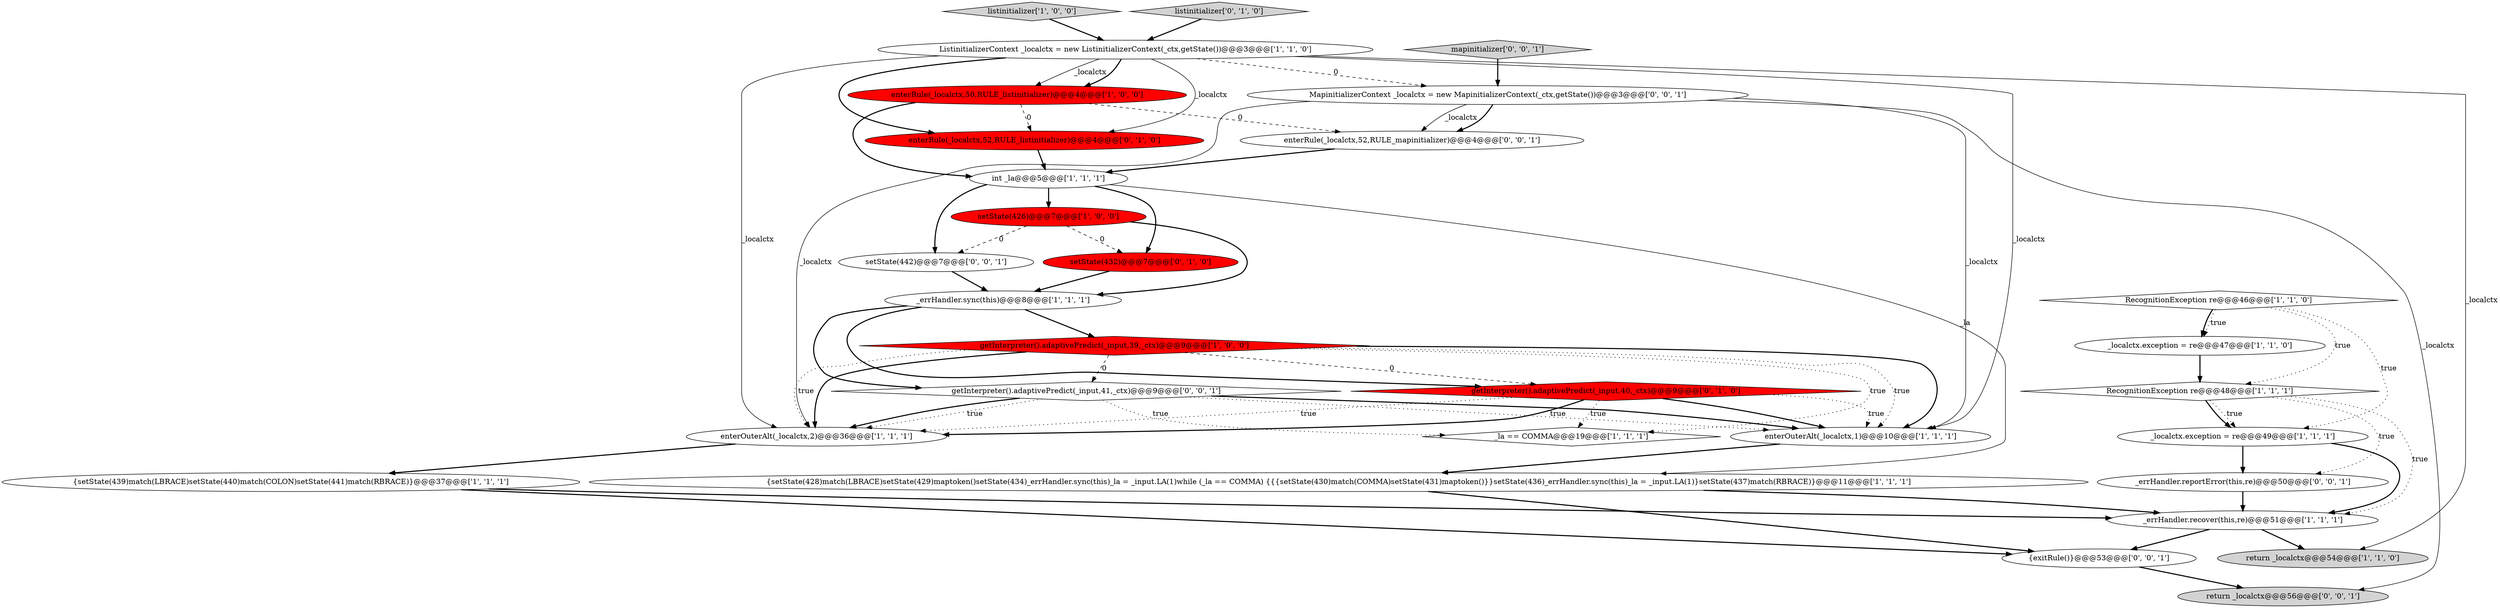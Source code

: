 digraph {
14 [style = filled, label = "_la == COMMA@@@19@@@['1', '1', '1']", fillcolor = white, shape = diamond image = "AAA0AAABBB1BBB"];
17 [style = filled, label = "setState(426)@@@7@@@['1', '0', '0']", fillcolor = red, shape = ellipse image = "AAA1AAABBB1BBB"];
8 [style = filled, label = "enterOuterAlt(_localctx,2)@@@36@@@['1', '1', '1']", fillcolor = white, shape = ellipse image = "AAA0AAABBB1BBB"];
5 [style = filled, label = "getInterpreter().adaptivePredict(_input,39,_ctx)@@@9@@@['1', '0', '0']", fillcolor = red, shape = diamond image = "AAA1AAABBB1BBB"];
7 [style = filled, label = "_errHandler.sync(this)@@@8@@@['1', '1', '1']", fillcolor = white, shape = ellipse image = "AAA0AAABBB1BBB"];
0 [style = filled, label = "{setState(428)match(LBRACE)setState(429)maptoken()setState(434)_errHandler.sync(this)_la = _input.LA(1)while (_la == COMMA) {{{setState(430)match(COMMA)setState(431)maptoken()}}setState(436)_errHandler.sync(this)_la = _input.LA(1)}setState(437)match(RBRACE)}@@@11@@@['1', '1', '1']", fillcolor = white, shape = ellipse image = "AAA0AAABBB1BBB"];
3 [style = filled, label = "enterOuterAlt(_localctx,1)@@@10@@@['1', '1', '1']", fillcolor = white, shape = ellipse image = "AAA0AAABBB1BBB"];
10 [style = filled, label = "ListinitializerContext _localctx = new ListinitializerContext(_ctx,getState())@@@3@@@['1', '1', '0']", fillcolor = white, shape = ellipse image = "AAA0AAABBB1BBB"];
24 [style = filled, label = "MapinitializerContext _localctx = new MapinitializerContext(_ctx,getState())@@@3@@@['0', '0', '1']", fillcolor = white, shape = ellipse image = "AAA0AAABBB3BBB"];
27 [style = filled, label = "{exitRule()}@@@53@@@['0', '0', '1']", fillcolor = white, shape = ellipse image = "AAA0AAABBB3BBB"];
29 [style = filled, label = "return _localctx@@@56@@@['0', '0', '1']", fillcolor = lightgray, shape = ellipse image = "AAA0AAABBB3BBB"];
19 [style = filled, label = "setState(432)@@@7@@@['0', '1', '0']", fillcolor = red, shape = ellipse image = "AAA1AAABBB2BBB"];
21 [style = filled, label = "getInterpreter().adaptivePredict(_input,40,_ctx)@@@9@@@['0', '1', '0']", fillcolor = red, shape = diamond image = "AAA1AAABBB2BBB"];
26 [style = filled, label = "getInterpreter().adaptivePredict(_input,41,_ctx)@@@9@@@['0', '0', '1']", fillcolor = white, shape = diamond image = "AAA0AAABBB3BBB"];
13 [style = filled, label = "_errHandler.recover(this,re)@@@51@@@['1', '1', '1']", fillcolor = white, shape = ellipse image = "AAA0AAABBB1BBB"];
15 [style = filled, label = "listinitializer['1', '0', '0']", fillcolor = lightgray, shape = diamond image = "AAA0AAABBB1BBB"];
11 [style = filled, label = "_localctx.exception = re@@@47@@@['1', '1', '0']", fillcolor = white, shape = ellipse image = "AAA0AAABBB1BBB"];
12 [style = filled, label = "int _la@@@5@@@['1', '1', '1']", fillcolor = white, shape = ellipse image = "AAA0AAABBB1BBB"];
9 [style = filled, label = "RecognitionException re@@@46@@@['1', '1', '0']", fillcolor = white, shape = diamond image = "AAA0AAABBB1BBB"];
1 [style = filled, label = "{setState(439)match(LBRACE)setState(440)match(COLON)setState(441)match(RBRACE)}@@@37@@@['1', '1', '1']", fillcolor = white, shape = ellipse image = "AAA0AAABBB1BBB"];
20 [style = filled, label = "listinitializer['0', '1', '0']", fillcolor = lightgray, shape = diamond image = "AAA0AAABBB2BBB"];
6 [style = filled, label = "_localctx.exception = re@@@49@@@['1', '1', '1']", fillcolor = white, shape = ellipse image = "AAA0AAABBB1BBB"];
28 [style = filled, label = "setState(442)@@@7@@@['0', '0', '1']", fillcolor = white, shape = ellipse image = "AAA0AAABBB3BBB"];
22 [style = filled, label = "mapinitializer['0', '0', '1']", fillcolor = lightgray, shape = diamond image = "AAA0AAABBB3BBB"];
16 [style = filled, label = "return _localctx@@@54@@@['1', '1', '0']", fillcolor = lightgray, shape = ellipse image = "AAA0AAABBB1BBB"];
18 [style = filled, label = "enterRule(_localctx,52,RULE_listinitializer)@@@4@@@['0', '1', '0']", fillcolor = red, shape = ellipse image = "AAA1AAABBB2BBB"];
23 [style = filled, label = "_errHandler.reportError(this,re)@@@50@@@['0', '0', '1']", fillcolor = white, shape = ellipse image = "AAA0AAABBB3BBB"];
25 [style = filled, label = "enterRule(_localctx,52,RULE_mapinitializer)@@@4@@@['0', '0', '1']", fillcolor = white, shape = ellipse image = "AAA0AAABBB3BBB"];
2 [style = filled, label = "enterRule(_localctx,50,RULE_listinitializer)@@@4@@@['1', '0', '0']", fillcolor = red, shape = ellipse image = "AAA1AAABBB1BBB"];
4 [style = filled, label = "RecognitionException re@@@48@@@['1', '1', '1']", fillcolor = white, shape = diamond image = "AAA0AAABBB1BBB"];
4->6 [style = dotted, label="true"];
5->3 [style = bold, label=""];
10->18 [style = bold, label=""];
5->8 [style = bold, label=""];
24->25 [style = solid, label="_localctx"];
5->14 [style = dotted, label="true"];
15->10 [style = bold, label=""];
26->8 [style = dotted, label="true"];
24->8 [style = solid, label="_localctx"];
9->11 [style = bold, label=""];
0->13 [style = bold, label=""];
12->28 [style = bold, label=""];
4->6 [style = bold, label=""];
5->26 [style = dashed, label="0"];
0->27 [style = bold, label=""];
6->23 [style = bold, label=""];
26->3 [style = bold, label=""];
21->8 [style = dotted, label="true"];
9->11 [style = dotted, label="true"];
4->23 [style = dotted, label="true"];
11->4 [style = bold, label=""];
12->17 [style = bold, label=""];
1->27 [style = bold, label=""];
21->8 [style = bold, label=""];
18->12 [style = bold, label=""];
28->7 [style = bold, label=""];
26->8 [style = bold, label=""];
5->3 [style = dotted, label="true"];
9->6 [style = dotted, label="true"];
26->3 [style = dotted, label="true"];
1->13 [style = bold, label=""];
13->16 [style = bold, label=""];
3->0 [style = bold, label=""];
2->12 [style = bold, label=""];
20->10 [style = bold, label=""];
7->26 [style = bold, label=""];
17->7 [style = bold, label=""];
17->28 [style = dashed, label="0"];
8->1 [style = bold, label=""];
4->13 [style = dotted, label="true"];
7->5 [style = bold, label=""];
13->27 [style = bold, label=""];
10->2 [style = solid, label="_localctx"];
10->18 [style = solid, label="_localctx"];
10->8 [style = solid, label="_localctx"];
25->12 [style = bold, label=""];
23->13 [style = bold, label=""];
24->25 [style = bold, label=""];
26->14 [style = dotted, label="true"];
6->13 [style = bold, label=""];
21->14 [style = dotted, label="true"];
10->3 [style = solid, label="_localctx"];
21->3 [style = dotted, label="true"];
12->0 [style = solid, label="_la"];
7->21 [style = bold, label=""];
9->4 [style = dotted, label="true"];
2->18 [style = dashed, label="0"];
5->21 [style = dashed, label="0"];
2->25 [style = dashed, label="0"];
24->29 [style = solid, label="_localctx"];
10->16 [style = solid, label="_localctx"];
10->2 [style = bold, label=""];
22->24 [style = bold, label=""];
27->29 [style = bold, label=""];
5->8 [style = dotted, label="true"];
12->19 [style = bold, label=""];
24->3 [style = solid, label="_localctx"];
19->7 [style = bold, label=""];
10->24 [style = dashed, label="0"];
17->19 [style = dashed, label="0"];
21->3 [style = bold, label=""];
}
